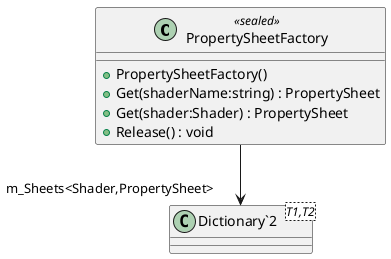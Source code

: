 @startuml
class PropertySheetFactory <<sealed>> {
    + PropertySheetFactory()
    + Get(shaderName:string) : PropertySheet
    + Get(shader:Shader) : PropertySheet
    + Release() : void
}
class "Dictionary`2"<T1,T2> {
}
PropertySheetFactory --> "m_Sheets<Shader,PropertySheet>" "Dictionary`2"
@enduml
